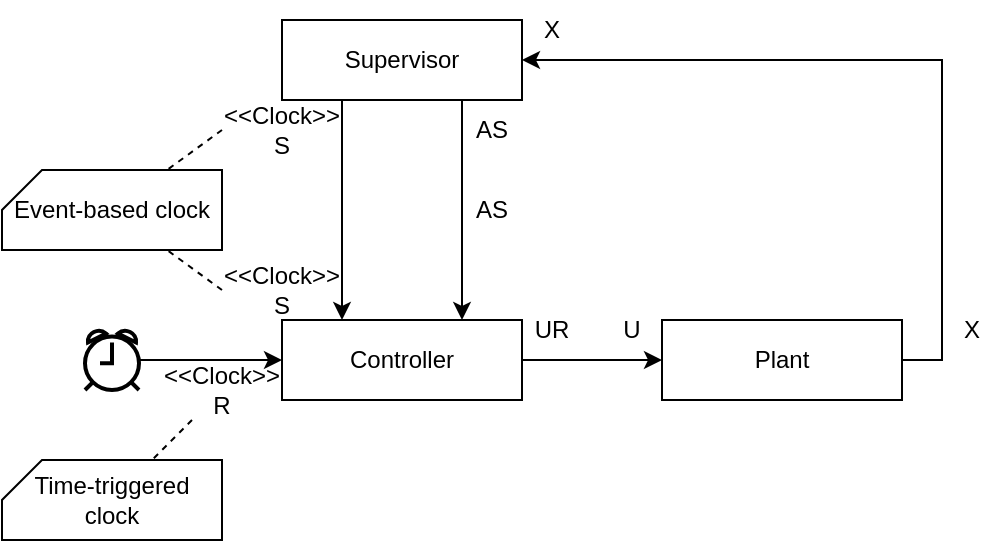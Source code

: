 <mxfile compressed="false" version="25.0.2">
  <diagram id="1IEk_Nb3fTFsxIXIZDjR" name="Page-1">
    <mxGraphModel dx="988" dy="570" grid="1" gridSize="10" guides="1" tooltips="1" connect="1" arrows="1" fold="1" page="1" pageScale="1" pageWidth="1920" pageHeight="1200" math="1" shadow="0">
      <root>
        <mxCell id="0" />
        <mxCell id="1" parent="0" />
        <mxCell id="lqAmyWr9Wl_QzSs0lCl--5" style="edgeStyle=orthogonalEdgeStyle;rounded=0;orthogonalLoop=1;jettySize=auto;html=1;exitX=0.25;exitY=1;exitDx=0;exitDy=0;entryX=0.25;entryY=0;entryDx=0;entryDy=0;" parent="1" source="lqAmyWr9Wl_QzSs0lCl--1" target="lqAmyWr9Wl_QzSs0lCl--3" edge="1">
          <mxGeometry relative="1" as="geometry" />
        </mxCell>
        <mxCell id="lqAmyWr9Wl_QzSs0lCl--8" style="edgeStyle=orthogonalEdgeStyle;rounded=0;orthogonalLoop=1;jettySize=auto;html=1;exitX=0.75;exitY=1;exitDx=0;exitDy=0;entryX=0.75;entryY=0;entryDx=0;entryDy=0;" parent="1" source="lqAmyWr9Wl_QzSs0lCl--1" target="lqAmyWr9Wl_QzSs0lCl--3" edge="1">
          <mxGeometry relative="1" as="geometry" />
        </mxCell>
        <mxCell id="lqAmyWr9Wl_QzSs0lCl--1" value="Supervisor" style="rounded=0;whiteSpace=wrap;html=1;" parent="1" vertex="1">
          <mxGeometry x="640" y="440" width="120" height="40" as="geometry" />
        </mxCell>
        <mxCell id="lqAmyWr9Wl_QzSs0lCl--13" style="edgeStyle=orthogonalEdgeStyle;rounded=0;orthogonalLoop=1;jettySize=auto;html=1;exitX=1;exitY=0.5;exitDx=0;exitDy=0;entryX=0;entryY=0.5;entryDx=0;entryDy=0;" parent="1" source="lqAmyWr9Wl_QzSs0lCl--3" target="lqAmyWr9Wl_QzSs0lCl--4" edge="1">
          <mxGeometry relative="1" as="geometry" />
        </mxCell>
        <mxCell id="lqAmyWr9Wl_QzSs0lCl--3" value="Controller" style="rounded=0;whiteSpace=wrap;html=1;" parent="1" vertex="1">
          <mxGeometry x="640" y="590" width="120" height="40" as="geometry" />
        </mxCell>
        <mxCell id="lqAmyWr9Wl_QzSs0lCl--4" value="Plant" style="rounded=0;whiteSpace=wrap;html=1;" parent="1" vertex="1">
          <mxGeometry x="830" y="590" width="120" height="40" as="geometry" />
        </mxCell>
        <mxCell id="lqAmyWr9Wl_QzSs0lCl--6" value="&amp;lt;&amp;lt;Clock&amp;gt;&amp;gt; S" style="text;html=1;strokeColor=none;fillColor=none;align=center;verticalAlign=middle;whiteSpace=wrap;rounded=0;" parent="1" vertex="1">
          <mxGeometry x="610" y="480" width="60" height="30" as="geometry" />
        </mxCell>
        <mxCell id="lqAmyWr9Wl_QzSs0lCl--7" value="&amp;lt;&amp;lt;Clock&amp;gt;&amp;gt; S" style="text;html=1;strokeColor=none;fillColor=none;align=center;verticalAlign=middle;whiteSpace=wrap;rounded=0;" parent="1" vertex="1">
          <mxGeometry x="610" y="560" width="60" height="30" as="geometry" />
        </mxCell>
        <mxCell id="lqAmyWr9Wl_QzSs0lCl--9" value="AS" style="text;html=1;strokeColor=none;fillColor=none;align=center;verticalAlign=middle;whiteSpace=wrap;rounded=0;" parent="1" vertex="1">
          <mxGeometry x="730" y="480" width="30" height="30" as="geometry" />
        </mxCell>
        <mxCell id="lqAmyWr9Wl_QzSs0lCl--10" value="AS" style="text;html=1;strokeColor=none;fillColor=none;align=center;verticalAlign=middle;whiteSpace=wrap;rounded=0;" parent="1" vertex="1">
          <mxGeometry x="730" y="520" width="30" height="30" as="geometry" />
        </mxCell>
        <mxCell id="lqAmyWr9Wl_QzSs0lCl--11" value="&amp;lt;&amp;lt;Clock&amp;gt;&amp;gt; R" style="text;html=1;strokeColor=none;fillColor=none;align=center;verticalAlign=middle;whiteSpace=wrap;rounded=0;" parent="1" vertex="1">
          <mxGeometry x="580" y="610" width="60" height="30" as="geometry" />
        </mxCell>
        <mxCell id="lqAmyWr9Wl_QzSs0lCl--12" style="edgeStyle=orthogonalEdgeStyle;rounded=0;orthogonalLoop=1;jettySize=auto;html=1;entryX=0;entryY=0.5;entryDx=0;entryDy=0;" parent="1" source="lqAmyWr9Wl_QzSs0lCl--28" target="lqAmyWr9Wl_QzSs0lCl--3" edge="1">
          <mxGeometry relative="1" as="geometry">
            <mxPoint x="580" y="610" as="sourcePoint" />
            <mxPoint x="680" y="560" as="targetPoint" />
          </mxGeometry>
        </mxCell>
        <mxCell id="lqAmyWr9Wl_QzSs0lCl--14" value="UR" style="text;html=1;strokeColor=none;fillColor=none;align=center;verticalAlign=middle;whiteSpace=wrap;rounded=0;" parent="1" vertex="1">
          <mxGeometry x="760" y="580" width="30" height="30" as="geometry" />
        </mxCell>
        <mxCell id="lqAmyWr9Wl_QzSs0lCl--15" value="U" style="text;html=1;strokeColor=none;fillColor=none;align=center;verticalAlign=middle;whiteSpace=wrap;rounded=0;" parent="1" vertex="1">
          <mxGeometry x="800" y="580" width="30" height="30" as="geometry" />
        </mxCell>
        <mxCell id="lqAmyWr9Wl_QzSs0lCl--16" style="edgeStyle=orthogonalEdgeStyle;rounded=0;orthogonalLoop=1;jettySize=auto;html=1;exitX=1;exitY=0.5;exitDx=0;exitDy=0;entryX=1;entryY=0.5;entryDx=0;entryDy=0;" parent="1" source="lqAmyWr9Wl_QzSs0lCl--4" target="lqAmyWr9Wl_QzSs0lCl--1" edge="1">
          <mxGeometry relative="1" as="geometry">
            <mxPoint x="770" y="620" as="sourcePoint" />
            <mxPoint x="930" y="620" as="targetPoint" />
          </mxGeometry>
        </mxCell>
        <mxCell id="lqAmyWr9Wl_QzSs0lCl--17" value="X" style="text;html=1;strokeColor=none;fillColor=none;align=center;verticalAlign=middle;whiteSpace=wrap;rounded=0;" parent="1" vertex="1">
          <mxGeometry x="970" y="580" width="30" height="30" as="geometry" />
        </mxCell>
        <mxCell id="lqAmyWr9Wl_QzSs0lCl--19" value="X" style="text;html=1;strokeColor=none;fillColor=none;align=center;verticalAlign=middle;whiteSpace=wrap;rounded=0;" parent="1" vertex="1">
          <mxGeometry x="760" y="430" width="30" height="30" as="geometry" />
        </mxCell>
        <mxCell id="lqAmyWr9Wl_QzSs0lCl--21" value="Event-based clock" style="shape=card;whiteSpace=wrap;html=1;size=20;" parent="1" vertex="1">
          <mxGeometry x="500" y="515" width="110" height="40" as="geometry" />
        </mxCell>
        <mxCell id="lqAmyWr9Wl_QzSs0lCl--22" value="" style="endArrow=none;dashed=1;html=1;rounded=0;exitX=0;exitY=0.5;exitDx=0;exitDy=0;" parent="1" source="lqAmyWr9Wl_QzSs0lCl--6" target="lqAmyWr9Wl_QzSs0lCl--21" edge="1">
          <mxGeometry width="50" height="50" relative="1" as="geometry">
            <mxPoint x="900" y="570" as="sourcePoint" />
            <mxPoint x="950" y="520" as="targetPoint" />
          </mxGeometry>
        </mxCell>
        <mxCell id="lqAmyWr9Wl_QzSs0lCl--23" value="" style="endArrow=none;dashed=1;html=1;rounded=0;exitX=0;exitY=0.5;exitDx=0;exitDy=0;" parent="1" source="lqAmyWr9Wl_QzSs0lCl--7" target="lqAmyWr9Wl_QzSs0lCl--21" edge="1">
          <mxGeometry width="50" height="50" relative="1" as="geometry">
            <mxPoint x="900" y="570" as="sourcePoint" />
            <mxPoint x="950" y="520" as="targetPoint" />
          </mxGeometry>
        </mxCell>
        <mxCell id="lqAmyWr9Wl_QzSs0lCl--24" value="Time-triggered clock" style="shape=card;whiteSpace=wrap;html=1;size=20;" parent="1" vertex="1">
          <mxGeometry x="500" y="660" width="110" height="40" as="geometry" />
        </mxCell>
        <mxCell id="lqAmyWr9Wl_QzSs0lCl--25" value="" style="endArrow=none;dashed=1;html=1;rounded=0;" parent="1" source="lqAmyWr9Wl_QzSs0lCl--11" target="lqAmyWr9Wl_QzSs0lCl--24" edge="1">
          <mxGeometry width="50" height="50" relative="1" as="geometry">
            <mxPoint x="900" y="570" as="sourcePoint" />
            <mxPoint x="950" y="520" as="targetPoint" />
          </mxGeometry>
        </mxCell>
        <mxCell id="lqAmyWr9Wl_QzSs0lCl--28" value="" style="html=1;verticalLabelPosition=bottom;align=center;labelBackgroundColor=#ffffff;verticalAlign=top;strokeWidth=2;strokeColor=#000000;shadow=0;dashed=0;shape=mxgraph.ios7.icons.alarm_clock;" parent="1" vertex="1">
          <mxGeometry x="541.5" y="595" width="27" height="30" as="geometry" />
        </mxCell>
      </root>
    </mxGraphModel>
  </diagram>
</mxfile>
